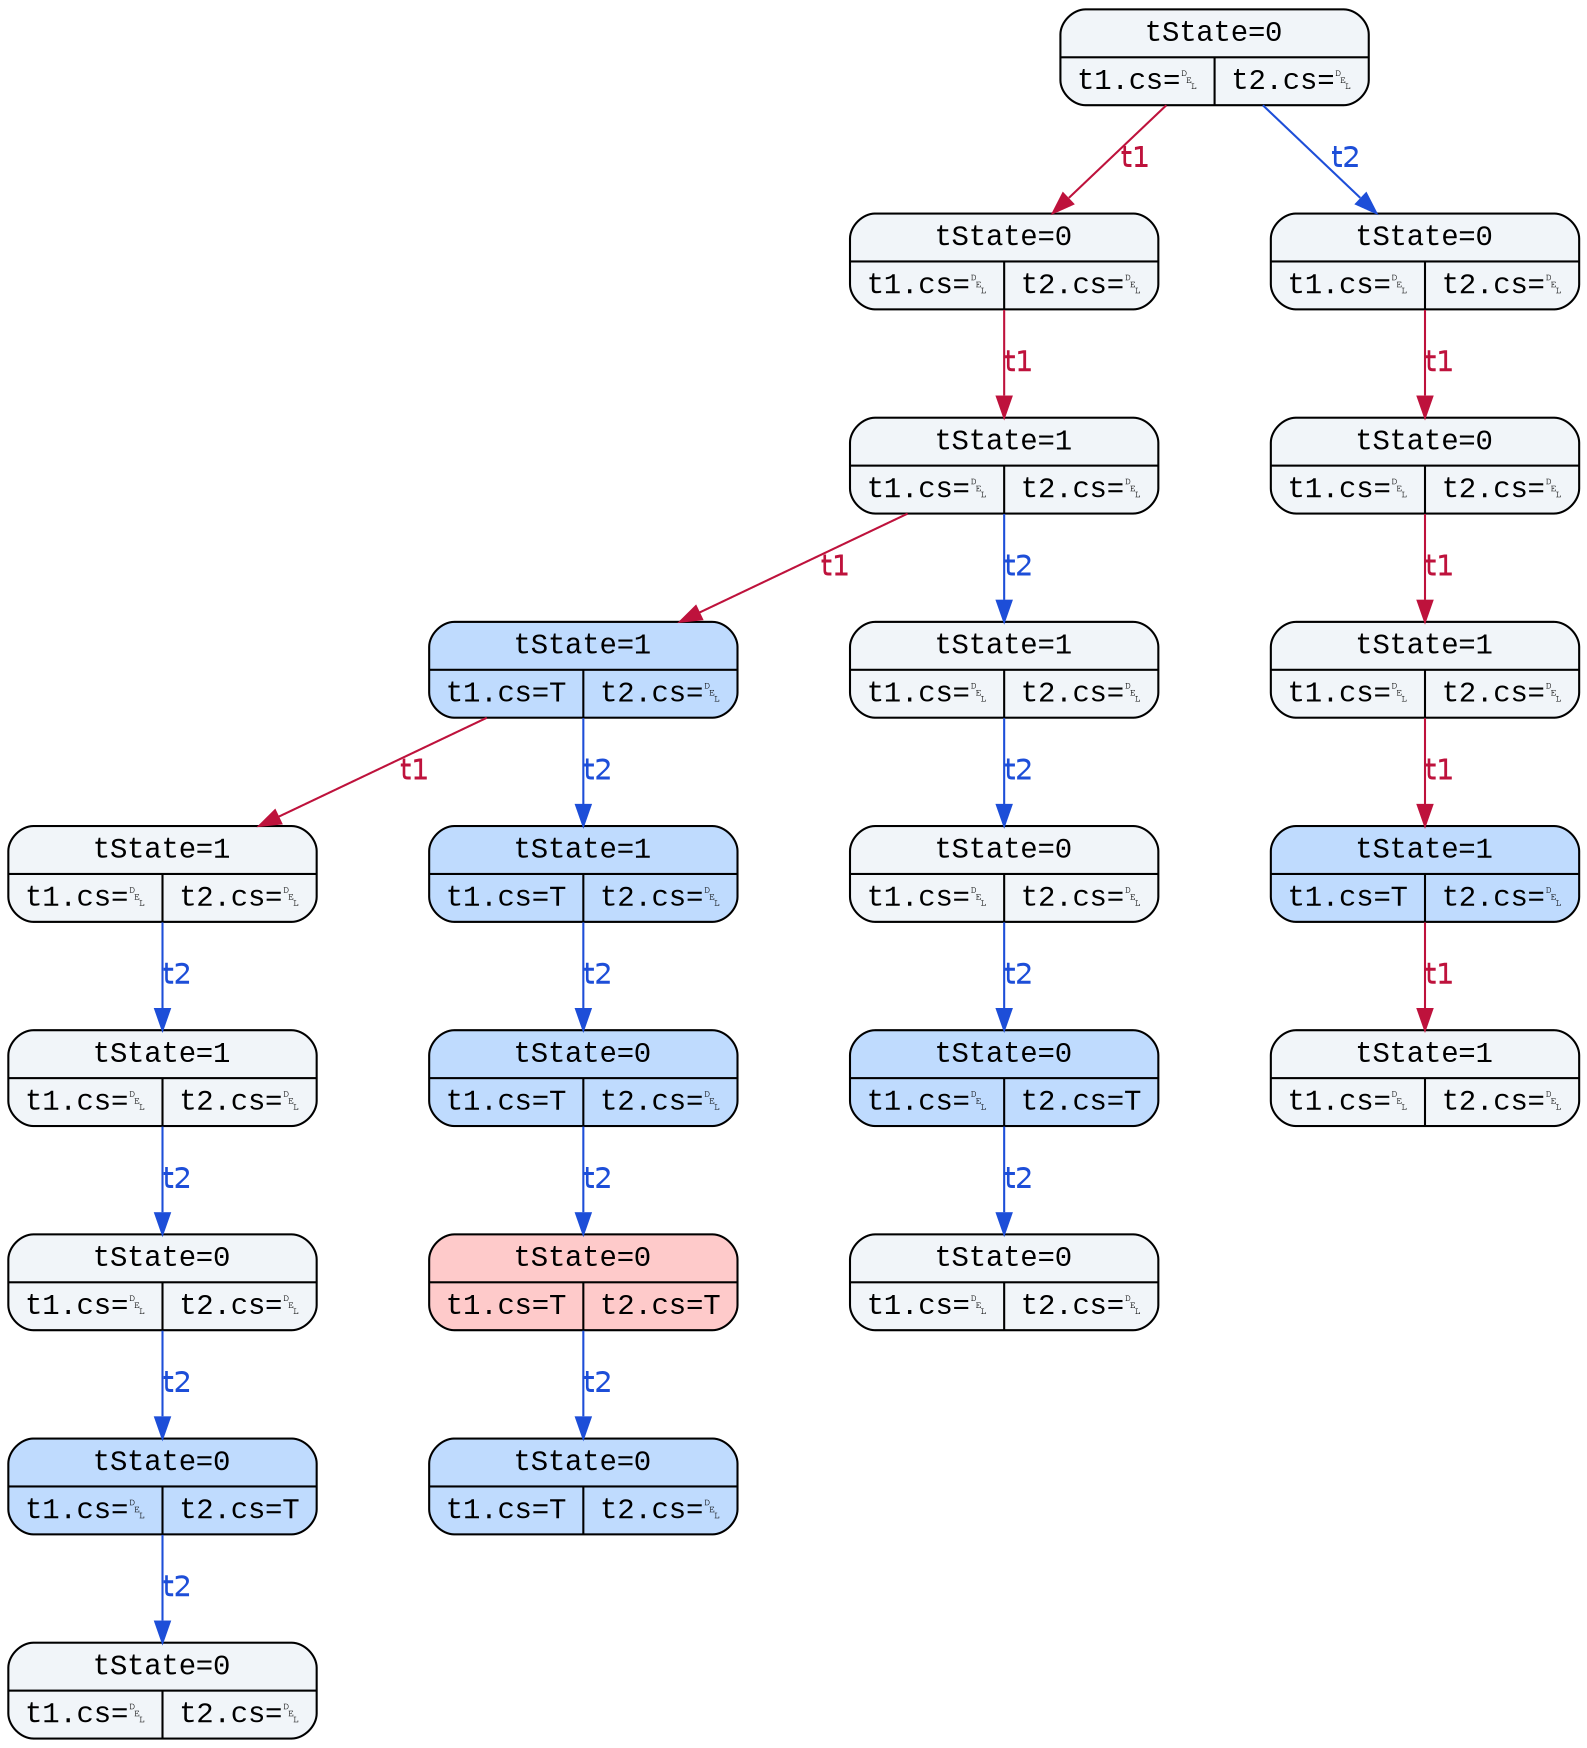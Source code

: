 digraph G {
	graph [fontsize=12 layout=dot nodesep=0.75]
	subgraph legend {
		node [fontname="Courier New" shape=Mrecord style=filled]
		s0 [label="{{tState=0}|{{t1.cs=␡}|{t2.cs=␡}}}" fillcolor="#f1f5f9" id=s0]
		s1 [label="{{tState=0}|{{t1.cs=␡}|{t2.cs=␡}}}" fillcolor="#f1f5f9" id=s1]
		s2 [label="{{tState=0}|{{t1.cs=␡}|{t2.cs=␡}}}" fillcolor="#f1f5f9" id=s2]
		s3 [label="{{tState=1}|{{t1.cs=␡}|{t2.cs=␡}}}" fillcolor="#f1f5f9" id=s3]
		s4 [label="{{tState=0}|{{t1.cs=␡}|{t2.cs=␡}}}" fillcolor="#f1f5f9" id=s4]
		s5 [label="{{tState=1}|{{t1.cs=T}|{t2.cs=␡}}}" fillcolor="#bfdbfe" id=s5]
		s6 [label="{{tState=1}|{{t1.cs=␡}|{t2.cs=␡}}}" fillcolor="#f1f5f9" id=s6]
		s7 [label="{{tState=1}|{{t1.cs=␡}|{t2.cs=␡}}}" fillcolor="#f1f5f9" id=s7]
		s8 [label="{{tState=1}|{{t1.cs=␡}|{t2.cs=␡}}}" fillcolor="#f1f5f9" id=s8]
		s9 [label="{{tState=1}|{{t1.cs=T}|{t2.cs=␡}}}" fillcolor="#bfdbfe" id=s9]
		s10 [label="{{tState=0}|{{t1.cs=␡}|{t2.cs=␡}}}" fillcolor="#f1f5f9" id=s10]
		s11 [label="{{tState=1}|{{t1.cs=T}|{t2.cs=␡}}}" fillcolor="#bfdbfe" id=s11]
		s12 [label="{{tState=1}|{{t1.cs=␡}|{t2.cs=␡}}}" fillcolor="#f1f5f9" id=s12]
		s13 [label="{{tState=0}|{{t1.cs=T}|{t2.cs=␡}}}" fillcolor="#bfdbfe" id=s13]
		s14 [label="{{tState=0}|{{t1.cs=␡}|{t2.cs=T}}}" fillcolor="#bfdbfe" id=s14]
		s15 [label="{{tState=1}|{{t1.cs=␡}|{t2.cs=␡}}}" fillcolor="#f1f5f9" id=s15]
		s16 [label="{{tState=0}|{{t1.cs=␡}|{t2.cs=␡}}}" fillcolor="#f1f5f9" id=s16]
		s17 [label="{{tState=0}|{{t1.cs=T}|{t2.cs=T}}}" fillcolor="#fecaca" id=s17]
		s18 [label="{{tState=0}|{{t1.cs=␡}|{t2.cs=␡}}}" fillcolor="#f1f5f9" id=s18]
		s19 [label="{{tState=0}|{{t1.cs=␡}|{t2.cs=T}}}" fillcolor="#bfdbfe" id=s19]
		s20 [label="{{tState=0}|{{t1.cs=T}|{t2.cs=␡}}}" fillcolor="#bfdbfe" id=s20]
		s21 [label="{{tState=0}|{{t1.cs=␡}|{t2.cs=␡}}}" fillcolor="#f1f5f9" id=s21]
		s0 -> s2 [label=t2 color="#1d4ed8" fontcolor="#1d4ed8" fontname=Helvetica id="s0-s2"]
		s0 -> s1 [label=t1 color="#be123c" fontcolor="#be123c" fontname=Helvetica id="s0-s1"]
		s1 -> s3 [label=t1 color="#be123c" fontcolor="#be123c" fontname=Helvetica id="s1-s3"]
		s2 -> s4 [label=t1 color="#be123c" fontcolor="#be123c" fontname=Helvetica id="s2-s4"]
		s3 -> s5 [label=t1 color="#be123c" fontcolor="#be123c" fontname=Helvetica id="s3-s5"]
		s4 -> s7 [label=t1 color="#be123c" fontcolor="#be123c" fontname=Helvetica id="s4-s7"]
		s5 -> s8 [label=t1 color="#be123c" fontcolor="#be123c" fontname=Helvetica id="s5-s8"]
		s7 -> s11 [label=t1 color="#be123c" fontcolor="#be123c" fontname=Helvetica id="s7-s11"]
		s11 -> s15 [label=t1 color="#be123c" fontcolor="#be123c" fontname=Helvetica id="s11-s15"]
		s3 -> s6 [label=t2 color="#1d4ed8" fontcolor="#1d4ed8" fontname=Helvetica id="s3-s6"]
		s5 -> s9 [label=t2 color="#1d4ed8" fontcolor="#1d4ed8" fontname=Helvetica id="s5-s9"]
		s6 -> s10 [label=t2 color="#1d4ed8" fontcolor="#1d4ed8" fontname=Helvetica id="s6-s10"]
		s8 -> s12 [label=t2 color="#1d4ed8" fontcolor="#1d4ed8" fontname=Helvetica id="s8-s12"]
		s9 -> s13 [label=t2 color="#1d4ed8" fontcolor="#1d4ed8" fontname=Helvetica id="s9-s13"]
		s10 -> s14 [label=t2 color="#1d4ed8" fontcolor="#1d4ed8" fontname=Helvetica id="s10-s14"]
		s12 -> s16 [label=t2 color="#1d4ed8" fontcolor="#1d4ed8" fontname=Helvetica id="s12-s16"]
		s13 -> s17 [label=t2 color="#1d4ed8" fontcolor="#1d4ed8" fontname=Helvetica id="s13-s17"]
		s14 -> s18 [label=t2 color="#1d4ed8" fontcolor="#1d4ed8" fontname=Helvetica id="s14-s18"]
		s16 -> s19 [label=t2 color="#1d4ed8" fontcolor="#1d4ed8" fontname=Helvetica id="s16-s19"]
		s17 -> s20 [label=t2 color="#1d4ed8" fontcolor="#1d4ed8" fontname=Helvetica id="s17-s20"]
		s19 -> s21 [label=t2 color="#1d4ed8" fontcolor="#1d4ed8" fontname=Helvetica id="s19-s21"]
	}
}
